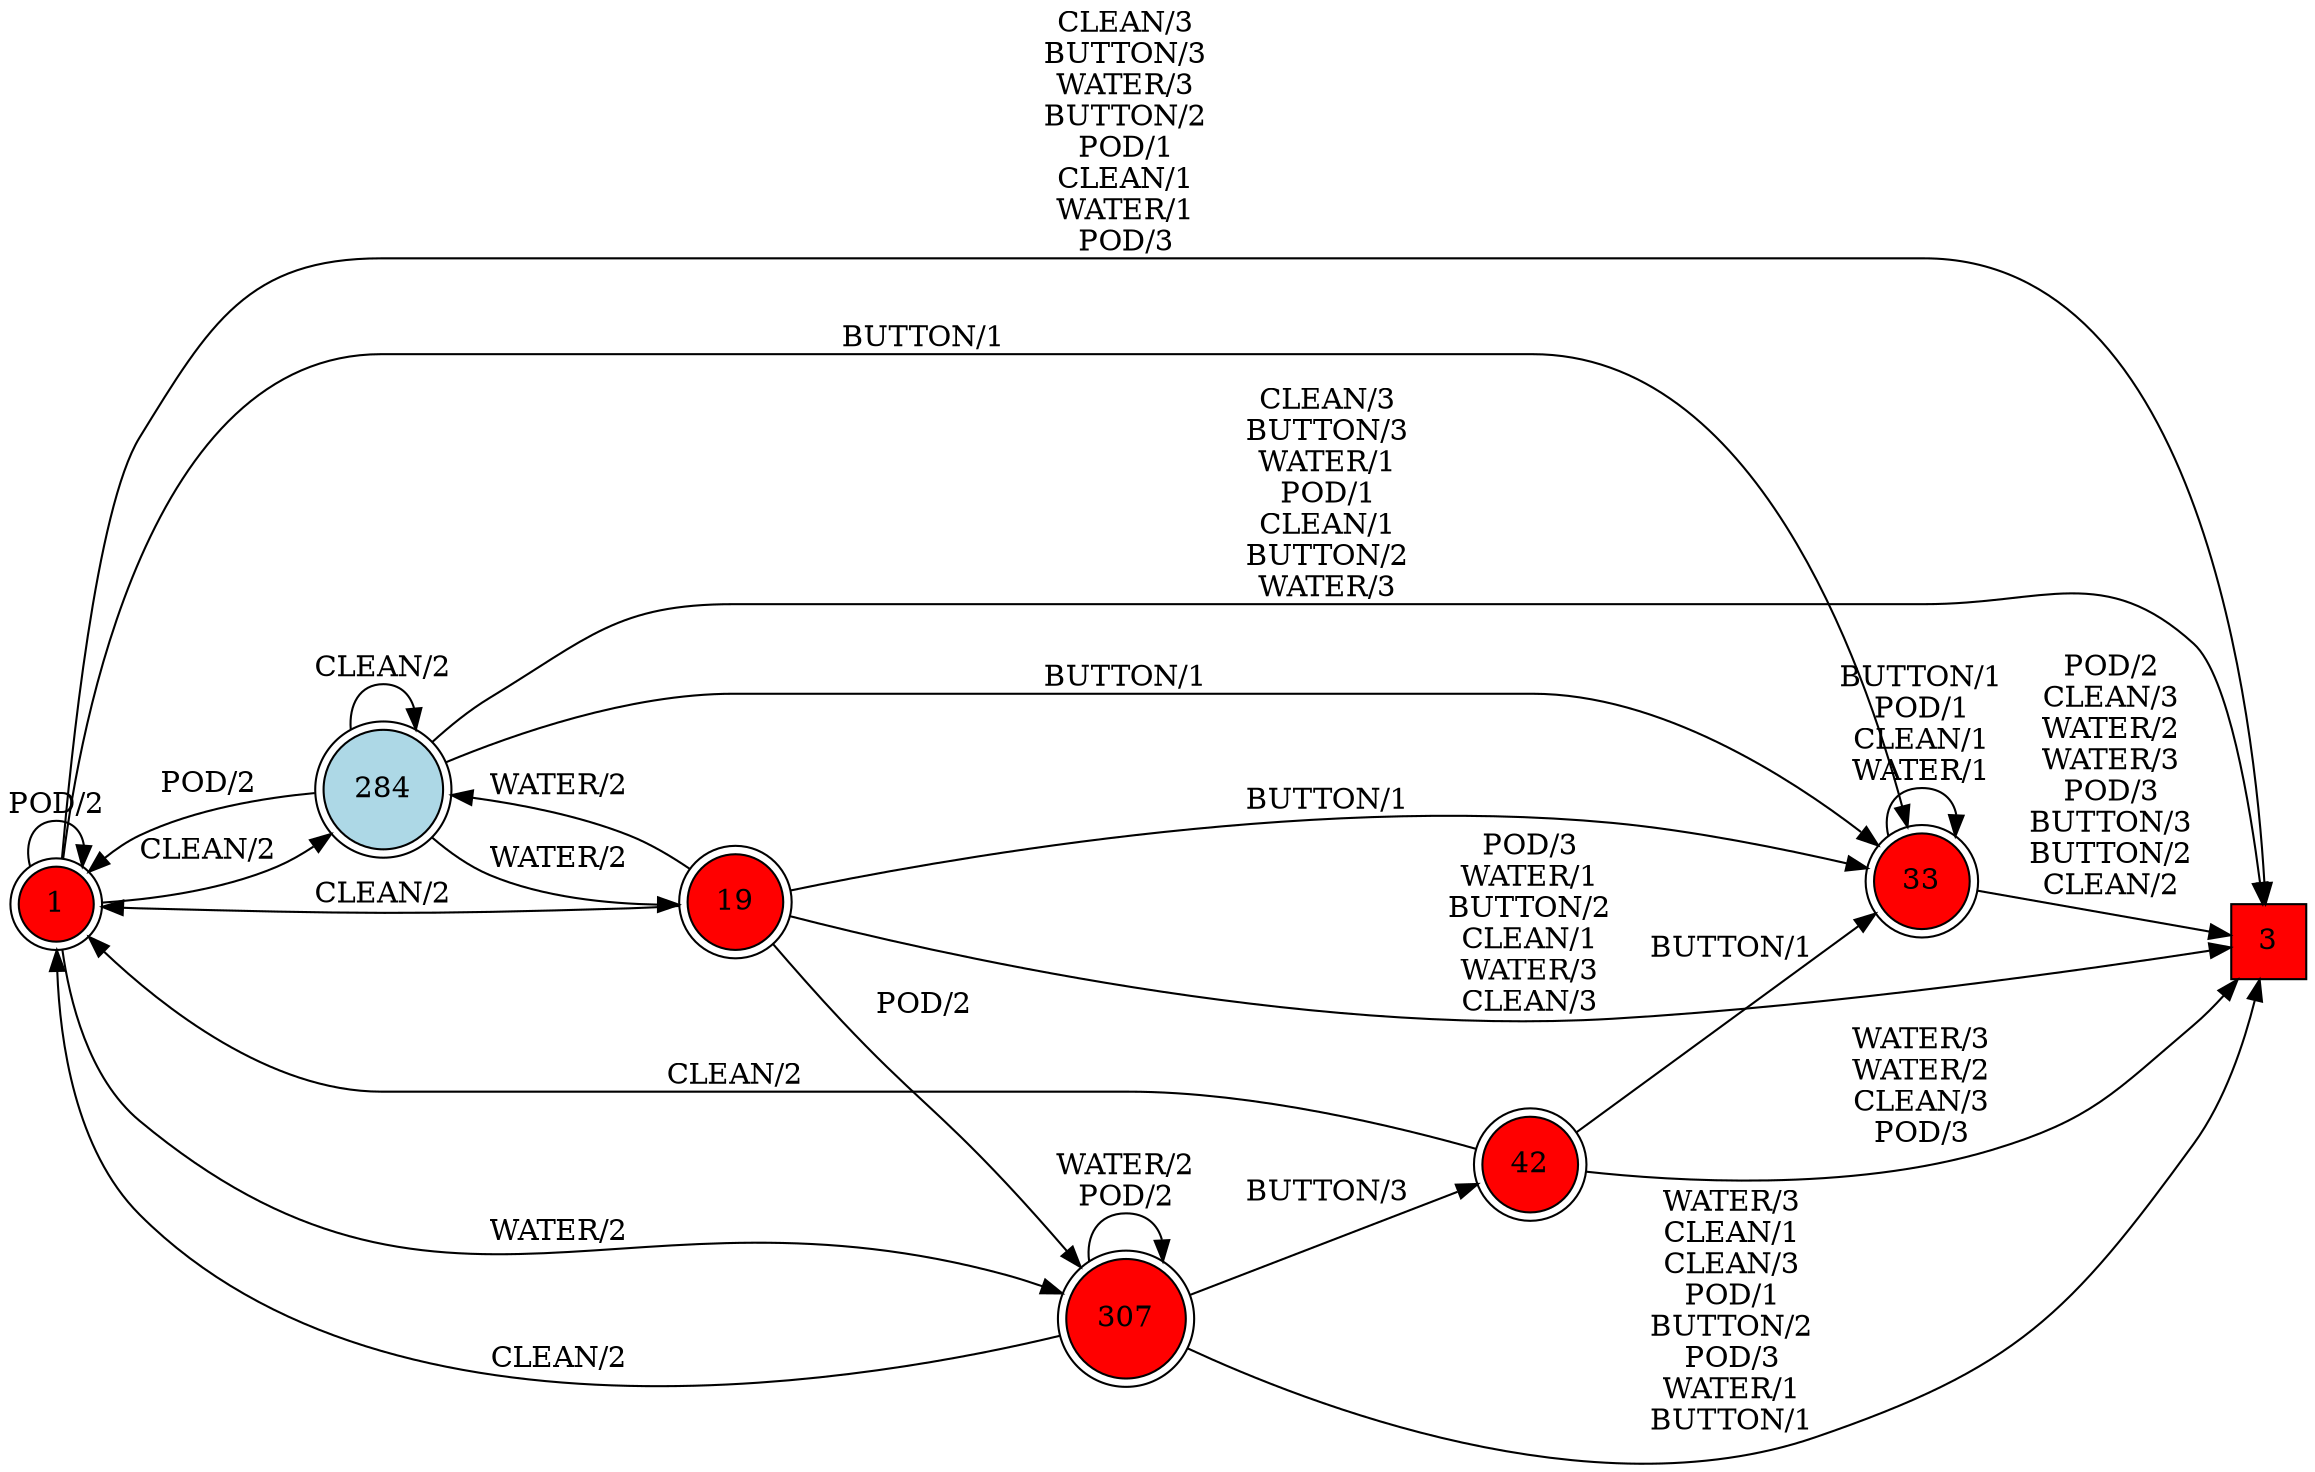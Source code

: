 digraph G {
  rankdir=LR;
  node [shape=circle, style=filled, fillcolor=white];
  "1" [fillcolor=red, shape=doublecircle];
  "3" [fillcolor=red, shape=square];
  "19" [fillcolor=red, shape=doublecircle];
  "33" [fillcolor=red, shape=doublecircle];
  "42" [fillcolor=red, shape=doublecircle];
  "284" [isInitial=True, fillcolor=lightblue, shape=doublecircle];
  "307" [fillcolor=red, shape=doublecircle];
  "1" -> "3" [label="CLEAN/3\nBUTTON/3\nWATER/3\nBUTTON/2\nPOD/1\nCLEAN/1\nWATER/1\nPOD/3"];
  "1" -> "1" [label="POD/2"];
  "1" -> "307" [label="WATER/2"];
  "1" -> "33" [label="BUTTON/1"];
  "1" -> "284" [label="CLEAN/2"];
  "19" -> "3" [label="POD/3\nWATER/1\nBUTTON/2\nCLEAN/1\nWATER/3\nCLEAN/3"];
  "19" -> "307" [label="POD/2"];
  "19" -> "33" [label="BUTTON/1"];
  "19" -> "1" [label="CLEAN/2"];
  "19" -> "284" [label="WATER/2"];
  "33" -> "3" [label="POD/2\nCLEAN/3\nWATER/2\nWATER/3\nPOD/3\nBUTTON/3\nBUTTON/2\nCLEAN/2"];
  "33" -> "33" [label="BUTTON/1\nPOD/1\nCLEAN/1\nWATER/1"];
  "42" -> "3" [label="WATER/3\nWATER/2\nCLEAN/3\nPOD/3"];
  "42" -> "33" [label="BUTTON/1"];
  "42" -> "1" [label="CLEAN/2"];
  "284" -> "3" [label="CLEAN/3\nBUTTON/3\nWATER/1\nPOD/1\nCLEAN/1\nBUTTON/2\nWATER/3"];
  "284" -> "284" [label="CLEAN/2"];
  "284" -> "1" [label="POD/2"];
  "284" -> "19" [label="WATER/2"];
  "284" -> "33" [label="BUTTON/1"];
  "307" -> "3" [label="WATER/3\nCLEAN/1\nCLEAN/3\nPOD/1\nBUTTON/2\nPOD/3\nWATER/1\nBUTTON/1"];
  "307" -> "307" [label="WATER/2\nPOD/2"];
  "307" -> "42" [label="BUTTON/3"];
  "307" -> "1" [label="CLEAN/2"];
}